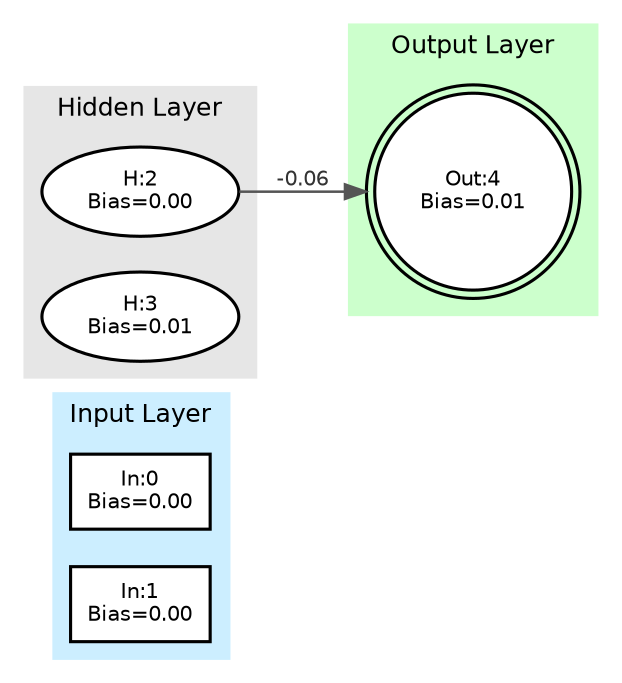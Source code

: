 digraph Minet {
    // Use left-to-right orientation
    rankdir=LR;
    graph [layout=dot, fontname="Helvetica", fontsize=12];
    node [fontname="Helvetica", fontsize=10];
    edge [fontname="Helvetica", fontsize=10];

    subgraph cluster_inputs {
        style=filled;
        color="#cceeff";
        penwidth=1.5;
        label="Input Layer";
        labelloc="top";
        labeljust="center";
        rank=same;
        neuron_0 [shape=box, style=filled, fillcolor=white, penwidth=1.5, label="In:0\nBias=0.00"];
        neuron_1 [shape=box, style=filled, fillcolor=white, penwidth=1.5, label="In:1\nBias=0.00"];
    }

    subgraph cluster_hidden {
        style=filled;
        color="#e6e6e6";
        penwidth=1.5;
        label="Hidden Layer";
        labelloc="top";
        labeljust="center";
        neuron_2 [shape=ellipse, style=filled, fillcolor=white, penwidth=1.5, label="H:2\nBias=0.00"];
        neuron_3 [shape=ellipse, style=filled, fillcolor=white, penwidth=1.5, label="H:3\nBias=0.01"];
    }

    subgraph cluster_outputs {
        style=filled;
        color="#ccffcc";
        penwidth=1.5;
        label="Output Layer";
        labelloc="top";
        labeljust="center";
        rank=same;
        neuron_4 [shape=doublecircle, style=filled, fillcolor=white, penwidth=1.5, label="Out:4\nBias=0.01"];
    }

    // Edges
    edge [color="#555555", penwidth=1.2];
    neuron_2 -> neuron_4 [label="-0.06", fontcolor="#333333"];
}
